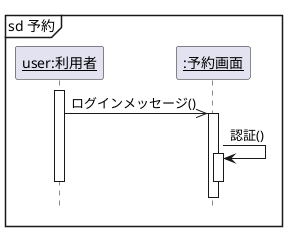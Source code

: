 @startuml  
hide footbox 
' skinparam style strictuml
participant "<u>user:利用者</u>" as user 
participant "<u>:予約画面</u>" as reserve

mainframe sd 予約

activate user
    user ->> reserve : ログインメッセージ()

    activate reserve
        reserve -> reserve : 認証()
        activate reserve
    deactivate reserve
deactivate user

@enduml